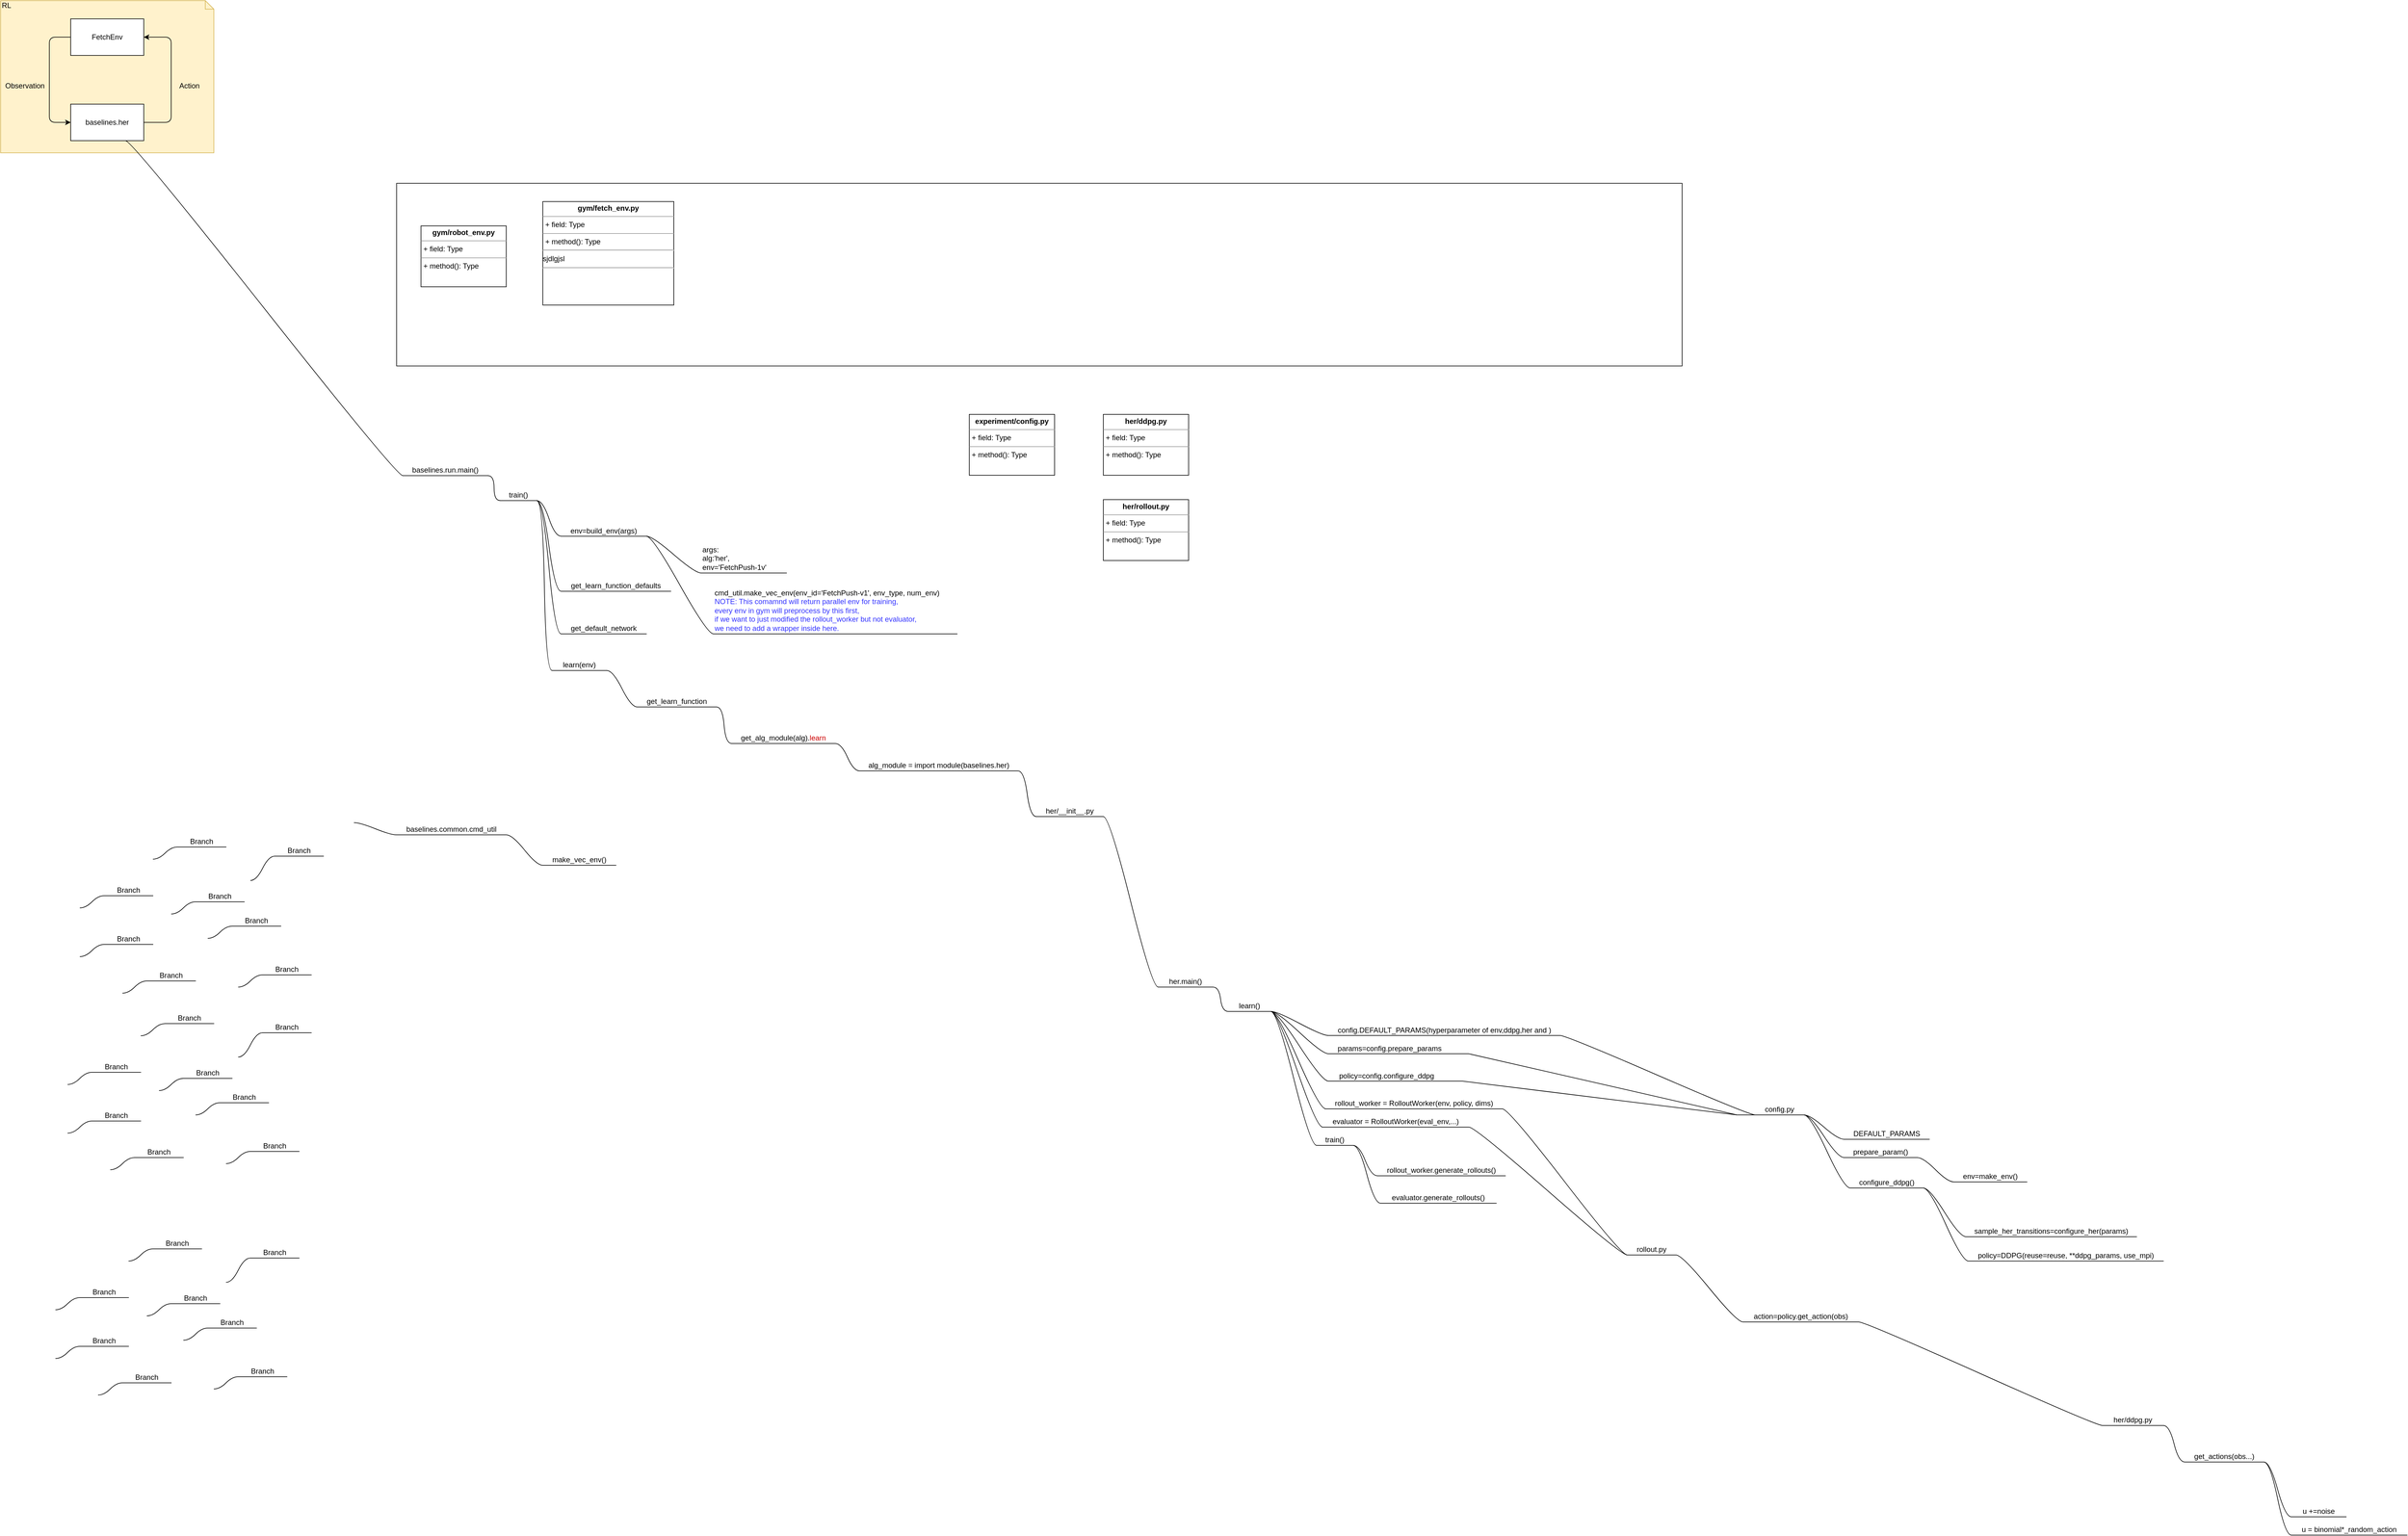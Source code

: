 <mxfile version="11.2.4" type="github" pages="2"><diagram name="Page-1" id="5f0bae14-7c28-e335-631c-24af17079c00"><mxGraphModel dx="1673" dy="916" grid="1" gridSize="10" guides="1" tooltips="1" connect="1" arrows="1" fold="1" page="1" pageScale="1" pageWidth="1100" pageHeight="850" background="#ffffff" math="0" shadow="0"><root><mxCell id="0"/><mxCell id="1" parent="0"/><mxCell id="o8G2DxJrOwmcKDqO7mxw-1" value="RL" style="shape=note;whiteSpace=wrap;html=1;size=14;verticalAlign=top;align=left;spacingTop=-6;fillColor=#fff2cc;strokeColor=#d6b656;" parent="1" vertex="1"><mxGeometry x="20" y="20" width="350" height="250" as="geometry"/></mxCell><mxCell id="o8G2DxJrOwmcKDqO7mxw-2" value="FetchEnv" style="rounded=0;whiteSpace=wrap;html=1;" parent="1" vertex="1"><mxGeometry x="135" y="50" width="120" height="60" as="geometry"/></mxCell><mxCell id="o8G2DxJrOwmcKDqO7mxw-3" value="baselines.her" style="rounded=0;whiteSpace=wrap;html=1;" parent="1" vertex="1"><mxGeometry x="135" y="190" width="120" height="60" as="geometry"/></mxCell><mxCell id="o8G2DxJrOwmcKDqO7mxw-8" value="" style="edgeStyle=elbowEdgeStyle;elbow=vertical;endArrow=classic;html=1;entryX=0;entryY=0.5;entryDx=0;entryDy=0;exitX=0;exitY=0.5;exitDx=0;exitDy=0;" parent="1" source="o8G2DxJrOwmcKDqO7mxw-2" target="o8G2DxJrOwmcKDqO7mxw-3" edge="1"><mxGeometry width="50" height="50" relative="1" as="geometry"><mxPoint x="20" y="370" as="sourcePoint"/><mxPoint x="70" y="320" as="targetPoint"/><Array as="points"><mxPoint x="100" y="150"/></Array></mxGeometry></mxCell><mxCell id="o8G2DxJrOwmcKDqO7mxw-11" value="" style="edgeStyle=elbowEdgeStyle;elbow=vertical;endArrow=classic;html=1;entryX=1;entryY=0.5;entryDx=0;entryDy=0;exitX=1;exitY=0.5;exitDx=0;exitDy=0;" parent="1" source="o8G2DxJrOwmcKDqO7mxw-3" target="o8G2DxJrOwmcKDqO7mxw-2" edge="1"><mxGeometry width="50" height="50" relative="1" as="geometry"><mxPoint x="20" y="370" as="sourcePoint"/><mxPoint x="70" y="320" as="targetPoint"/><Array as="points"><mxPoint x="300" y="150"/></Array></mxGeometry></mxCell><mxCell id="o8G2DxJrOwmcKDqO7mxw-13" value="Observation" style="text;html=1;strokeColor=none;fillColor=none;align=center;verticalAlign=middle;whiteSpace=wrap;rounded=0;" parent="1" vertex="1"><mxGeometry x="40" y="150" width="40" height="20" as="geometry"/></mxCell><mxCell id="o8G2DxJrOwmcKDqO7mxw-14" value="Action" style="text;html=1;strokeColor=none;fillColor=none;align=center;verticalAlign=middle;whiteSpace=wrap;rounded=0;" parent="1" vertex="1"><mxGeometry x="310" y="150" width="40" height="20" as="geometry"/></mxCell><mxCell id="KCClRSggGxn2PrASkZc7-3" value="" style="rounded=0;whiteSpace=wrap;html=1;" parent="1" vertex="1"><mxGeometry x="670" y="320" width="2110" height="300" as="geometry"/></mxCell><mxCell id="o8G2DxJrOwmcKDqO7mxw-16" value="&lt;p style=&quot;margin: 0px ; margin-top: 4px ; text-align: center&quot;&gt;&lt;b&gt;gym/robot_env.py&lt;/b&gt;&lt;/p&gt;&lt;hr size=&quot;1&quot;&gt;&lt;p style=&quot;margin: 0px ; margin-left: 4px&quot;&gt;+ field: Type&lt;/p&gt;&lt;hr size=&quot;1&quot;&gt;&lt;p style=&quot;margin: 0px ; margin-left: 4px&quot;&gt;+ method(): Type&lt;br&gt;&lt;/p&gt;" style="verticalAlign=top;align=left;overflow=fill;fontSize=12;fontFamily=Helvetica;html=1;" parent="1" vertex="1"><mxGeometry x="710" y="390" width="140" height="100" as="geometry"/></mxCell><mxCell id="o8G2DxJrOwmcKDqO7mxw-17" value="&lt;p style=&quot;margin: 0px ; margin-top: 4px ; text-align: center&quot;&gt;&lt;b&gt;gym/fetch_env.py&lt;/b&gt;&lt;/p&gt;&lt;hr size=&quot;1&quot;&gt;&lt;p style=&quot;margin: 0px ; margin-left: 4px&quot;&gt;+ field: Type&lt;/p&gt;&lt;hr size=&quot;1&quot;&gt;&lt;p style=&quot;margin: 0px ; margin-left: 4px&quot;&gt;+ method(): Type&lt;/p&gt;&lt;hr&gt;sjdlgjsl&lt;hr&gt;" style="verticalAlign=top;align=left;overflow=fill;fontSize=12;fontFamily=Helvetica;html=1;" parent="1" vertex="1"><mxGeometry x="910" y="350" width="215" height="170" as="geometry"/></mxCell><mxCell id="KCClRSggGxn2PrASkZc7-9" value="&lt;p style=&quot;margin: 0px ; margin-top: 4px ; text-align: center&quot;&gt;&lt;b&gt;experiment/config.py&lt;/b&gt;&lt;/p&gt;&lt;hr size=&quot;1&quot;&gt;&lt;p style=&quot;margin: 0px ; margin-left: 4px&quot;&gt;+ field: Type&lt;/p&gt;&lt;hr size=&quot;1&quot;&gt;&lt;p style=&quot;margin: 0px ; margin-left: 4px&quot;&gt;+ method(): Type&lt;br&gt;&lt;/p&gt;" style="verticalAlign=top;align=left;overflow=fill;fontSize=12;fontFamily=Helvetica;html=1;" parent="1" vertex="1"><mxGeometry x="1610" y="699.5" width="140" height="100" as="geometry"/></mxCell><mxCell id="KCClRSggGxn2PrASkZc7-10" value="&lt;p style=&quot;margin: 0px ; margin-top: 4px ; text-align: center&quot;&gt;&lt;b&gt;her/rollout.py&lt;/b&gt;&lt;/p&gt;&lt;hr size=&quot;1&quot;&gt;&lt;p style=&quot;margin: 0px ; margin-left: 4px&quot;&gt;+ field: Type&lt;/p&gt;&lt;hr size=&quot;1&quot;&gt;&lt;p style=&quot;margin: 0px ; margin-left: 4px&quot;&gt;+ method(): Type&lt;br&gt;&lt;/p&gt;" style="verticalAlign=top;align=left;overflow=fill;fontSize=12;fontFamily=Helvetica;html=1;" parent="1" vertex="1"><mxGeometry x="1830" y="839.5" width="140" height="100" as="geometry"/></mxCell><mxCell id="KCClRSggGxn2PrASkZc7-12" value="&lt;p style=&quot;margin: 0px ; margin-top: 4px ; text-align: center&quot;&gt;&lt;b&gt;her/ddpg.py&lt;/b&gt;&lt;/p&gt;&lt;hr size=&quot;1&quot;&gt;&lt;p style=&quot;margin: 0px ; margin-left: 4px&quot;&gt;+ field: Type&lt;/p&gt;&lt;hr size=&quot;1&quot;&gt;&lt;p style=&quot;margin: 0px ; margin-left: 4px&quot;&gt;+ method(): Type&lt;br&gt;&lt;/p&gt;" style="verticalAlign=top;align=left;overflow=fill;fontSize=12;fontFamily=Helvetica;html=1;" parent="1" vertex="1"><mxGeometry x="1830" y="699.5" width="140" height="100" as="geometry"/></mxCell><mxCell id="79jJNqFuz86LAAHqG-b1-1" value="baselines.run.main()" style="whiteSpace=wrap;html=1;shape=partialRectangle;top=0;left=0;bottom=1;right=0;points=[[0,1],[1,1]];strokeColor=#000000;fillColor=none;align=center;verticalAlign=bottom;routingCenterY=0.5;snapToPoint=1;container=1;recursiveResize=0;autosize=1;treeFolding=1;treeMoving=1;" parent="1" vertex="1"><mxGeometry x="680.017" y="780.167" width="140" height="20" as="geometry"/></mxCell><mxCell id="79jJNqFuz86LAAHqG-b1-2" value="" style="edgeStyle=entityRelationEdgeStyle;startArrow=none;endArrow=none;segment=10;curved=1;exitX=0.75;exitY=1;exitDx=0;exitDy=0;" parent="1" source="o8G2DxJrOwmcKDqO7mxw-3" target="79jJNqFuz86LAAHqG-b1-1" edge="1"><mxGeometry relative="1" as="geometry"><mxPoint x="640" y="762" as="sourcePoint"/></mxGeometry></mxCell><mxCell id="79jJNqFuz86LAAHqG-b1-3" value="train()" style="whiteSpace=wrap;html=1;shape=partialRectangle;top=0;left=0;bottom=1;right=0;points=[[0,1],[1,1]];strokeColor=#000000;fillColor=none;align=center;verticalAlign=bottom;routingCenterY=0.5;snapToPoint=1;container=1;recursiveResize=0;autosize=1;treeFolding=1;treeMoving=1;" parent="1" vertex="1"><mxGeometry x="840.017" y="821.167" width="60" height="20" as="geometry"/></mxCell><mxCell id="79jJNqFuz86LAAHqG-b1-4" value="" style="edgeStyle=entityRelationEdgeStyle;startArrow=none;endArrow=none;segment=10;curved=1;exitX=1;exitY=1;exitDx=0;exitDy=0;" parent="1" source="79jJNqFuz86LAAHqG-b1-1" target="79jJNqFuz86LAAHqG-b1-3" edge="1"><mxGeometry relative="1" as="geometry"><mxPoint x="770.017" y="851.333" as="sourcePoint"/></mxGeometry></mxCell><mxCell id="79jJNqFuz86LAAHqG-b1-5" value="env=build_env(args)" style="whiteSpace=wrap;html=1;shape=partialRectangle;top=0;left=0;bottom=1;right=0;points=[[0,1],[1,1]];strokeColor=#000000;fillColor=none;align=center;verticalAlign=bottom;routingCenterY=0.5;snapToPoint=1;container=1;recursiveResize=0;autosize=1;treeFolding=1;treeMoving=1;" parent="1" vertex="1"><mxGeometry x="940.017" y="879.667" width="140" height="20" as="geometry"/></mxCell><mxCell id="79jJNqFuz86LAAHqG-b1-6" value="" style="edgeStyle=entityRelationEdgeStyle;startArrow=none;endArrow=none;segment=10;curved=1;exitX=1;exitY=1;exitDx=0;exitDy=0;" parent="1" source="79jJNqFuz86LAAHqG-b1-3" target="79jJNqFuz86LAAHqG-b1-5" edge="1"><mxGeometry relative="1" as="geometry"><mxPoint x="780.017" y="871.167" as="sourcePoint"/></mxGeometry></mxCell><mxCell id="79jJNqFuz86LAAHqG-b1-7" value="learn(env)" style="whiteSpace=wrap;html=1;shape=partialRectangle;top=0;left=0;bottom=1;right=0;points=[[0,1],[1,1]];strokeColor=#000000;fillColor=none;align=center;verticalAlign=bottom;routingCenterY=0.5;snapToPoint=1;container=1;recursiveResize=0;autosize=1;treeFolding=1;treeMoving=1;" parent="1" vertex="1"><mxGeometry x="925.017" y="1100.167" width="90" height="20" as="geometry"/></mxCell><mxCell id="79jJNqFuz86LAAHqG-b1-8" value="" style="edgeStyle=entityRelationEdgeStyle;startArrow=none;endArrow=none;segment=10;curved=1;exitX=1;exitY=1;exitDx=0;exitDy=0;" parent="1" source="79jJNqFuz86LAAHqG-b1-3" target="79jJNqFuz86LAAHqG-b1-7" edge="1"><mxGeometry relative="1" as="geometry"><mxPoint x="670.017" y="931.167" as="sourcePoint"/></mxGeometry></mxCell><mxCell id="79jJNqFuz86LAAHqG-b1-9" value="get_learn_function" style="whiteSpace=wrap;html=1;shape=partialRectangle;top=0;left=0;bottom=1;right=0;points=[[0,1],[1,1]];strokeColor=#000000;fillColor=none;align=center;verticalAlign=bottom;routingCenterY=0.5;snapToPoint=1;container=1;recursiveResize=0;autosize=1;treeFolding=1;treeMoving=1;" parent="1" vertex="1"><mxGeometry x="1065.017" y="1160" width="130" height="20" as="geometry"/></mxCell><mxCell id="79jJNqFuz86LAAHqG-b1-10" value="" style="edgeStyle=entityRelationEdgeStyle;startArrow=none;endArrow=none;segment=10;curved=1;exitX=1;exitY=1;exitDx=0;exitDy=0;" parent="1" source="79jJNqFuz86LAAHqG-b1-7" target="79jJNqFuz86LAAHqG-b1-9" edge="1"><mxGeometry relative="1" as="geometry"><mxPoint x="585.017" y="929.5" as="sourcePoint"/></mxGeometry></mxCell><mxCell id="79jJNqFuz86LAAHqG-b1-11" value="get_alg_module(alg).&lt;font color=&quot;#cc0000&quot;&gt;learn&lt;/font&gt;" style="whiteSpace=wrap;html=1;shape=partialRectangle;top=0;left=0;bottom=1;right=0;points=[[0,1],[1,1]];strokeColor=#000000;fillColor=none;align=center;verticalAlign=bottom;routingCenterY=0.5;snapToPoint=1;container=1;recursiveResize=0;autosize=1;treeFolding=1;treeMoving=1;" parent="1" vertex="1"><mxGeometry x="1220.017" y="1220" width="170" height="20" as="geometry"/></mxCell><mxCell id="79jJNqFuz86LAAHqG-b1-12" value="" style="edgeStyle=entityRelationEdgeStyle;startArrow=none;endArrow=none;segment=10;curved=1;exitX=1;exitY=1;exitDx=0;exitDy=0;" parent="1" source="79jJNqFuz86LAAHqG-b1-9" target="79jJNqFuz86LAAHqG-b1-11" edge="1"><mxGeometry relative="1" as="geometry"><mxPoint x="545.017" y="989.5" as="sourcePoint"/></mxGeometry></mxCell><mxCell id="79jJNqFuz86LAAHqG-b1-13" value="cmd_util.make_vec_env(env_id='FetchPush-v1', env_type, num_env)&lt;br&gt;&lt;font color=&quot;#3333ff&quot;&gt;NOTE: This comamnd will return parallel env for training, &lt;br&gt;every env in gym will preprocess by this first, &lt;br&gt;if we want to just modified the rollout_worker but not evaluator, &lt;br&gt;we need to add a wrapper inside here.&lt;/font&gt;" style="whiteSpace=wrap;html=1;shape=partialRectangle;top=0;left=0;bottom=1;right=0;points=[[0,1],[1,1]];strokeColor=#000000;fillColor=none;align=left;verticalAlign=bottom;routingCenterY=0.5;snapToPoint=1;container=1;recursiveResize=0;autosize=1;treeFolding=1;treeMoving=1;" parent="1" vertex="1"><mxGeometry x="1190" y="970" width="400" height="90" as="geometry"/></mxCell><mxCell id="79jJNqFuz86LAAHqG-b1-14" value="" style="edgeStyle=entityRelationEdgeStyle;startArrow=none;endArrow=none;segment=10;curved=1;exitX=1;exitY=1;exitDx=0;exitDy=0;" parent="1" source="79jJNqFuz86LAAHqG-b1-5" target="79jJNqFuz86LAAHqG-b1-13" edge="1"><mxGeometry relative="1" as="geometry"><mxPoint x="505.017" y="1049.5" as="sourcePoint"/></mxGeometry></mxCell><mxCell id="79jJNqFuz86LAAHqG-b1-15" value="alg_module = import module(baselines.her)" style="whiteSpace=wrap;html=1;shape=partialRectangle;top=0;left=0;bottom=1;right=0;points=[[0,1],[1,1]];strokeColor=#000000;fillColor=none;align=center;verticalAlign=bottom;routingCenterY=0.5;snapToPoint=1;container=1;recursiveResize=0;autosize=1;treeFolding=1;treeMoving=1;" parent="1" vertex="1"><mxGeometry x="1430.017" y="1265" width="260" height="20" as="geometry"/></mxCell><mxCell id="79jJNqFuz86LAAHqG-b1-16" value="" style="edgeStyle=entityRelationEdgeStyle;startArrow=none;endArrow=none;segment=10;curved=1;exitX=1;exitY=1;exitDx=0;exitDy=0;" parent="1" source="79jJNqFuz86LAAHqG-b1-11" target="79jJNqFuz86LAAHqG-b1-15" edge="1"><mxGeometry relative="1" as="geometry"><mxPoint x="625.017" y="979.5" as="sourcePoint"/></mxGeometry></mxCell><mxCell id="79jJNqFuz86LAAHqG-b1-75" style="edgeStyle=entityRelationEdgeStyle;rounded=0;orthogonalLoop=1;jettySize=auto;html=1;exitX=1;exitY=1;exitDx=0;exitDy=0;entryX=0;entryY=1;entryDx=0;entryDy=0;endArrow=none;endFill=0;" parent="1" source="79jJNqFuz86LAAHqG-b1-44" target="79jJNqFuz86LAAHqG-b1-73" edge="1"><mxGeometry relative="1" as="geometry"/></mxCell><mxCell id="79jJNqFuz86LAAHqG-b1-44" value="params=config.prepare_params" style="whiteSpace=wrap;html=1;shape=partialRectangle;top=0;left=0;bottom=1;right=0;points=[[0,1],[1,1]];strokeColor=#000000;fillColor=none;align=center;verticalAlign=bottom;routingCenterY=0.5;snapToPoint=1;container=1;recursiveResize=0;autosize=1;treeFolding=1;treeMoving=1;" parent="1" vertex="1"><mxGeometry x="2199.5" y="1729.5" width="200" height="20" as="geometry"/></mxCell><mxCell id="79jJNqFuz86LAAHqG-b1-45" value="" style="edgeStyle=entityRelationEdgeStyle;startArrow=none;endArrow=none;segment=10;curved=1;exitX=1;exitY=1;exitDx=0;exitDy=0;" parent="1" source="79jJNqFuz86LAAHqG-b1-56" target="79jJNqFuz86LAAHqG-b1-44" edge="1"><mxGeometry relative="1" as="geometry"><mxPoint x="1990" y="1790" as="sourcePoint"/></mxGeometry></mxCell><mxCell id="79jJNqFuz86LAAHqG-b1-46" value="evaluator.generate_rollouts()" style="whiteSpace=wrap;html=1;shape=partialRectangle;top=0;left=0;bottom=1;right=0;points=[[0,1],[1,1]];strokeColor=#000000;fillColor=none;align=center;verticalAlign=bottom;routingCenterY=0.5;snapToPoint=1;container=1;recursiveResize=0;autosize=1;treeFolding=1;treeMoving=1;" parent="1" vertex="1"><mxGeometry x="2285" y="1975" width="190" height="20" as="geometry"/></mxCell><mxCell id="79jJNqFuz86LAAHqG-b1-47" value="" style="edgeStyle=entityRelationEdgeStyle;startArrow=none;endArrow=none;segment=10;curved=1;exitX=1;exitY=1;exitDx=0;exitDy=0;" parent="1" source="79jJNqFuz86LAAHqG-b1-50" target="79jJNqFuz86LAAHqG-b1-46" edge="1"><mxGeometry relative="1" as="geometry"><mxPoint x="2000" y="1890" as="sourcePoint"/></mxGeometry></mxCell><mxCell id="79jJNqFuz86LAAHqG-b1-48" value="rollout_worker.generate_rollouts()" style="whiteSpace=wrap;html=1;shape=partialRectangle;top=0;left=0;bottom=1;right=0;points=[[0,1],[1,1]];strokeColor=#000000;fillColor=none;align=center;verticalAlign=bottom;routingCenterY=0.5;snapToPoint=1;container=1;recursiveResize=0;autosize=1;treeFolding=1;treeMoving=1;" parent="1" vertex="1"><mxGeometry x="2280" y="1930" width="210" height="20" as="geometry"/></mxCell><mxCell id="79jJNqFuz86LAAHqG-b1-49" value="" style="edgeStyle=entityRelationEdgeStyle;startArrow=none;endArrow=none;segment=10;curved=1;exitX=1;exitY=1;exitDx=0;exitDy=0;" parent="1" source="79jJNqFuz86LAAHqG-b1-50" target="79jJNqFuz86LAAHqG-b1-48" edge="1"><mxGeometry relative="1" as="geometry"><mxPoint x="2020" y="1865" as="sourcePoint"/></mxGeometry></mxCell><mxCell id="79jJNqFuz86LAAHqG-b1-50" value="train()" style="whiteSpace=wrap;html=1;shape=partialRectangle;top=0;left=0;bottom=1;right=0;points=[[0,1],[1,1]];strokeColor=#000000;fillColor=none;align=center;verticalAlign=bottom;routingCenterY=0.5;snapToPoint=1;container=1;recursiveResize=0;autosize=1;treeFolding=1;treeMoving=1;" parent="1" vertex="1"><mxGeometry x="2180" y="1880" width="60" height="20" as="geometry"/></mxCell><mxCell id="79jJNqFuz86LAAHqG-b1-51" value="" style="edgeStyle=entityRelationEdgeStyle;startArrow=none;endArrow=none;segment=10;curved=1;exitX=1;exitY=1;exitDx=0;exitDy=0;" parent="1" source="79jJNqFuz86LAAHqG-b1-56" target="79jJNqFuz86LAAHqG-b1-50" edge="1"><mxGeometry relative="1" as="geometry"><mxPoint x="2020" y="1820" as="sourcePoint"/></mxGeometry></mxCell><mxCell id="79jJNqFuz86LAAHqG-b1-52" value="evaluator = RolloutWorker(eval_env,...)" style="whiteSpace=wrap;html=1;shape=partialRectangle;top=0;left=0;bottom=1;right=0;points=[[0,1],[1,1]];strokeColor=#000000;fillColor=none;align=center;verticalAlign=bottom;routingCenterY=0.5;snapToPoint=1;container=1;recursiveResize=0;autosize=1;treeFolding=1;treeMoving=1;" parent="1" vertex="1"><mxGeometry x="2190" y="1850" width="240" height="20" as="geometry"/></mxCell><mxCell id="79jJNqFuz86LAAHqG-b1-53" value="" style="edgeStyle=entityRelationEdgeStyle;startArrow=none;endArrow=none;segment=10;curved=1;exitX=1;exitY=1;exitDx=0;exitDy=0;" parent="1" source="79jJNqFuz86LAAHqG-b1-56" target="79jJNqFuz86LAAHqG-b1-52" edge="1"><mxGeometry relative="1" as="geometry"><mxPoint x="2030" y="1830" as="sourcePoint"/></mxGeometry></mxCell><mxCell id="79jJNqFuz86LAAHqG-b1-54" value="rollout_worker = RolloutWorker(env, policy, dims)" style="whiteSpace=wrap;html=1;shape=partialRectangle;top=0;left=0;bottom=1;right=0;points=[[0,1],[1,1]];strokeColor=#000000;fillColor=none;align=center;verticalAlign=bottom;routingCenterY=0.5;snapToPoint=1;container=1;recursiveResize=0;autosize=1;treeFolding=1;treeMoving=1;" parent="1" vertex="1"><mxGeometry x="2195" y="1820" width="290" height="20" as="geometry"/></mxCell><mxCell id="79jJNqFuz86LAAHqG-b1-55" value="" style="edgeStyle=entityRelationEdgeStyle;startArrow=none;endArrow=none;segment=10;curved=1;exitX=1;exitY=1;exitDx=0;exitDy=0;" parent="1" source="79jJNqFuz86LAAHqG-b1-56" target="79jJNqFuz86LAAHqG-b1-54" edge="1"><mxGeometry relative="1" as="geometry"><mxPoint x="2040" y="1840" as="sourcePoint"/></mxGeometry></mxCell><mxCell id="79jJNqFuz86LAAHqG-b1-56" value="learn()" style="whiteSpace=wrap;html=1;shape=partialRectangle;top=0;left=0;bottom=1;right=0;points=[[0,1],[1,1]];strokeColor=#000000;fillColor=none;align=center;verticalAlign=bottom;routingCenterY=0.5;snapToPoint=1;container=1;recursiveResize=0;autosize=1;treeFolding=1;treeMoving=1;" parent="1" vertex="1"><mxGeometry x="2035" y="1660" width="70" height="20" as="geometry"/></mxCell><mxCell id="79jJNqFuz86LAAHqG-b1-57" value="" style="edgeStyle=entityRelationEdgeStyle;startArrow=none;endArrow=none;segment=10;curved=1;exitX=1;exitY=1;exitDx=0;exitDy=0;" parent="1" source="79jJNqFuz86LAAHqG-b1-58" target="79jJNqFuz86LAAHqG-b1-56" edge="1"><mxGeometry relative="1" as="geometry"><mxPoint x="2105" y="1640" as="sourcePoint"/></mxGeometry></mxCell><mxCell id="79jJNqFuz86LAAHqG-b1-58" value="her.main()" style="whiteSpace=wrap;html=1;shape=partialRectangle;top=0;left=0;bottom=1;right=0;points=[[0,1],[1,1]];strokeColor=#000000;fillColor=none;align=center;verticalAlign=bottom;routingCenterY=0.5;snapToPoint=1;container=1;recursiveResize=0;autosize=1;treeFolding=1;treeMoving=1;" parent="1" vertex="1"><mxGeometry x="1920" y="1620" width="90" height="20" as="geometry"/></mxCell><mxCell id="79jJNqFuz86LAAHqG-b1-59" value="" style="edgeStyle=entityRelationEdgeStyle;startArrow=none;endArrow=none;segment=10;curved=1;exitX=1;exitY=1;exitDx=0;exitDy=0;" parent="1" source="79jJNqFuz86LAAHqG-b1-62" target="79jJNqFuz86LAAHqG-b1-58" edge="1"><mxGeometry relative="1" as="geometry"><mxPoint x="1890" y="1622.667" as="sourcePoint"/></mxGeometry></mxCell><mxCell id="79jJNqFuz86LAAHqG-b1-60" value="args:&lt;br&gt;alg:'her',&lt;br&gt;env='FetchPush-1v'" style="whiteSpace=wrap;html=1;shape=partialRectangle;top=0;left=0;bottom=1;right=0;points=[[0,1],[1,1]];strokeColor=#000000;fillColor=none;align=left;verticalAlign=bottom;routingCenterY=0.5;snapToPoint=1;container=1;recursiveResize=0;autosize=1;treeFolding=1;treeMoving=1;" parent="1" vertex="1"><mxGeometry x="1170" y="905" width="140" height="55" as="geometry"/></mxCell><mxCell id="79jJNqFuz86LAAHqG-b1-61" value="" style="edgeStyle=entityRelationEdgeStyle;startArrow=none;endArrow=none;segment=10;curved=1;exitX=1;exitY=1;exitDx=0;exitDy=0;" parent="1" source="79jJNqFuz86LAAHqG-b1-5" target="79jJNqFuz86LAAHqG-b1-60" edge="1"><mxGeometry relative="1" as="geometry"><mxPoint x="1050.207" y="922.276" as="sourcePoint"/></mxGeometry></mxCell><mxCell id="79jJNqFuz86LAAHqG-b1-62" value="her/__init__.py" style="whiteSpace=wrap;html=1;shape=partialRectangle;top=0;left=0;bottom=1;right=0;points=[[0,1],[1,1]];strokeColor=#000000;fillColor=none;align=center;verticalAlign=bottom;routingCenterY=0.5;snapToPoint=1;container=1;recursiveResize=0;autosize=1;treeFolding=1;treeMoving=1;" parent="1" vertex="1"><mxGeometry x="1720" y="1340" width="110" height="20" as="geometry"/></mxCell><mxCell id="79jJNqFuz86LAAHqG-b1-63" value="" style="edgeStyle=entityRelationEdgeStyle;startArrow=none;endArrow=none;segment=10;curved=1;exitX=1;exitY=1;exitDx=0;exitDy=0;" parent="1" source="79jJNqFuz86LAAHqG-b1-15" target="79jJNqFuz86LAAHqG-b1-62" edge="1"><mxGeometry relative="1" as="geometry"><mxPoint x="1680" y="1000" as="sourcePoint"/></mxGeometry></mxCell><mxCell id="79jJNqFuz86LAAHqG-b1-64" value="get_learn_function_defaults" style="whiteSpace=wrap;html=1;shape=partialRectangle;top=0;left=0;bottom=1;right=0;points=[[0,1],[1,1]];strokeColor=#000000;fillColor=none;align=center;verticalAlign=bottom;routingCenterY=0.5;snapToPoint=1;container=1;recursiveResize=0;autosize=1;treeFolding=1;treeMoving=1;" parent="1" vertex="1"><mxGeometry x="940" y="970" width="180" height="20" as="geometry"/></mxCell><mxCell id="79jJNqFuz86LAAHqG-b1-65" value="" style="edgeStyle=entityRelationEdgeStyle;startArrow=none;endArrow=none;segment=10;curved=1;exitX=1;exitY=1;exitDx=0;exitDy=0;" parent="1" source="79jJNqFuz86LAAHqG-b1-3" target="79jJNqFuz86LAAHqG-b1-64" edge="1"><mxGeometry relative="1" as="geometry"><mxPoint x="915" y="841" as="sourcePoint"/></mxGeometry></mxCell><mxCell id="79jJNqFuz86LAAHqG-b1-66" value="get_default_network" style="whiteSpace=wrap;html=1;shape=partialRectangle;top=0;left=0;bottom=1;right=0;points=[[0,1],[1,1]];strokeColor=#000000;fillColor=none;align=center;verticalAlign=bottom;routingCenterY=0.5;snapToPoint=1;container=1;recursiveResize=0;autosize=1;treeFolding=1;treeMoving=1;" parent="1" vertex="1"><mxGeometry x="940" y="1040" width="140" height="20" as="geometry"/></mxCell><mxCell id="79jJNqFuz86LAAHqG-b1-67" value="" style="edgeStyle=entityRelationEdgeStyle;startArrow=none;endArrow=none;segment=10;curved=1;exitX=1;exitY=1;exitDx=0;exitDy=0;" parent="1" source="79jJNqFuz86LAAHqG-b1-3" target="79jJNqFuz86LAAHqG-b1-66" edge="1"><mxGeometry relative="1" as="geometry"><mxPoint x="865" y="1220" as="sourcePoint"/></mxGeometry></mxCell><mxCell id="79jJNqFuz86LAAHqG-b1-68" value="config.DEFAULT_PARAMS(hyperparameter of env,ddpg,her and )" style="whiteSpace=wrap;html=1;shape=partialRectangle;top=0;left=0;bottom=1;right=0;points=[[0,1],[1,1]];strokeColor=#000000;fillColor=none;align=center;verticalAlign=bottom;routingCenterY=0.5;snapToPoint=1;container=1;recursiveResize=0;autosize=1;treeFolding=1;treeMoving=1;" parent="1" vertex="1"><mxGeometry x="2199.5" y="1699.5" width="380" height="20" as="geometry"/></mxCell><mxCell id="79jJNqFuz86LAAHqG-b1-69" value="" style="edgeStyle=entityRelationEdgeStyle;startArrow=none;endArrow=none;segment=10;curved=1;exitX=1;exitY=1;exitDx=0;exitDy=0;" parent="1" source="79jJNqFuz86LAAHqG-b1-56" target="79jJNqFuz86LAAHqG-b1-68" edge="1"><mxGeometry relative="1" as="geometry"><mxPoint x="2120" y="1649.833" as="sourcePoint"/></mxGeometry></mxCell><mxCell id="79jJNqFuz86LAAHqG-b1-73" value="config.py" style="whiteSpace=wrap;html=1;shape=partialRectangle;top=0;left=0;bottom=1;right=0;points=[[0,1],[1,1]];strokeColor=#000000;fillColor=none;align=center;verticalAlign=bottom;routingCenterY=0.5;snapToPoint=1;container=1;recursiveResize=0;autosize=1;treeFolding=1;treeMoving=1;" parent="1" vertex="1"><mxGeometry x="2900" y="1830" width="80" height="20" as="geometry"/></mxCell><mxCell id="79jJNqFuz86LAAHqG-b1-74" value="" style="edgeStyle=entityRelationEdgeStyle;startArrow=none;endArrow=none;segment=10;curved=1;exitX=1;exitY=1;exitDx=0;exitDy=0;" parent="1" source="79jJNqFuz86LAAHqG-b1-68" target="79jJNqFuz86LAAHqG-b1-73" edge="1"><mxGeometry relative="1" as="geometry"><mxPoint x="2749.5" y="1850" as="sourcePoint"/></mxGeometry></mxCell><mxCell id="79jJNqFuz86LAAHqG-b1-76" value="DEFAULT_PARAMS" style="whiteSpace=wrap;html=1;shape=partialRectangle;top=0;left=0;bottom=1;right=0;points=[[0,1],[1,1]];strokeColor=#000000;fillColor=none;align=center;verticalAlign=bottom;routingCenterY=0.5;snapToPoint=1;container=1;recursiveResize=0;autosize=1;treeFolding=1;treeMoving=1;" parent="1" vertex="1"><mxGeometry x="3045.882" y="1870" width="140" height="20" as="geometry"/></mxCell><mxCell id="79jJNqFuz86LAAHqG-b1-77" value="" style="edgeStyle=entityRelationEdgeStyle;startArrow=none;endArrow=none;segment=10;curved=1;exitX=1;exitY=1;exitDx=0;exitDy=0;" parent="1" source="79jJNqFuz86LAAHqG-b1-73" target="79jJNqFuz86LAAHqG-b1-76" edge="1"><mxGeometry relative="1" as="geometry"><mxPoint x="3015.882" y="1840" as="sourcePoint"/></mxGeometry></mxCell><mxCell id="79jJNqFuz86LAAHqG-b1-78" value="prepare_param()" style="whiteSpace=wrap;html=1;shape=partialRectangle;top=0;left=0;bottom=1;right=0;points=[[0,1],[1,1]];strokeColor=#000000;fillColor=none;align=center;verticalAlign=bottom;routingCenterY=0.5;snapToPoint=1;container=1;recursiveResize=0;autosize=1;treeFolding=1;treeMoving=1;" parent="1" vertex="1"><mxGeometry x="3045.882" y="1900" width="120" height="20" as="geometry"/></mxCell><mxCell id="79jJNqFuz86LAAHqG-b1-79" value="" style="edgeStyle=entityRelationEdgeStyle;startArrow=none;endArrow=none;segment=10;curved=1;exitX=1;exitY=1;exitDx=0;exitDy=0;" parent="1" source="79jJNqFuz86LAAHqG-b1-73" target="79jJNqFuz86LAAHqG-b1-78" edge="1"><mxGeometry relative="1" as="geometry"><mxPoint x="3005.882" y="1940" as="sourcePoint"/></mxGeometry></mxCell><mxCell id="79jJNqFuz86LAAHqG-b1-80" value="env=make_env()" style="whiteSpace=wrap;html=1;shape=partialRectangle;top=0;left=0;bottom=1;right=0;points=[[0,1],[1,1]];strokeColor=#000000;fillColor=none;align=center;verticalAlign=bottom;routingCenterY=0.5;snapToPoint=1;container=1;recursiveResize=0;autosize=1;treeFolding=1;treeMoving=1;" parent="1" vertex="1"><mxGeometry x="3226" y="1940" width="120" height="20" as="geometry"/></mxCell><mxCell id="79jJNqFuz86LAAHqG-b1-81" value="" style="edgeStyle=entityRelationEdgeStyle;startArrow=none;endArrow=none;segment=10;curved=1;exitX=1;exitY=1;exitDx=0;exitDy=0;" parent="1" source="79jJNqFuz86LAAHqG-b1-78" target="79jJNqFuz86LAAHqG-b1-80" edge="1"><mxGeometry relative="1" as="geometry"><mxPoint x="3186" y="1980" as="sourcePoint"/></mxGeometry></mxCell><mxCell id="79jJNqFuz86LAAHqG-b1-83" value="policy=config.configure_ddpg" style="whiteSpace=wrap;html=1;shape=partialRectangle;top=0;left=0;bottom=1;right=0;points=[[0,1],[1,1]];strokeColor=#000000;fillColor=none;align=center;verticalAlign=bottom;routingCenterY=0.5;snapToPoint=1;container=1;recursiveResize=0;autosize=1;treeFolding=1;treeMoving=1;" parent="1" vertex="1"><mxGeometry x="2199.5" y="1774.5" width="190" height="20" as="geometry"/></mxCell><mxCell id="79jJNqFuz86LAAHqG-b1-84" value="" style="edgeStyle=entityRelationEdgeStyle;startArrow=none;endArrow=none;segment=10;curved=1;exitX=1;exitY=1;exitDx=0;exitDy=0;" parent="1" source="79jJNqFuz86LAAHqG-b1-56" target="79jJNqFuz86LAAHqG-b1-83" edge="1"><mxGeometry relative="1" as="geometry"><mxPoint x="2100.207" y="1639.707" as="sourcePoint"/></mxGeometry></mxCell><mxCell id="79jJNqFuz86LAAHqG-b1-85" style="edgeStyle=entityRelationEdgeStyle;rounded=0;orthogonalLoop=1;jettySize=auto;html=1;exitX=1;exitY=1;exitDx=0;exitDy=0;entryX=0;entryY=1;entryDx=0;entryDy=0;endArrow=none;endFill=0;" parent="1" source="79jJNqFuz86LAAHqG-b1-83" target="79jJNqFuz86LAAHqG-b1-73" edge="1"><mxGeometry relative="1" as="geometry"><mxPoint x="2409.69" y="1759.172" as="sourcePoint"/><mxPoint x="2909.69" y="1859.862" as="targetPoint"/></mxGeometry></mxCell><mxCell id="79jJNqFuz86LAAHqG-b1-86" value="configure_ddpg()" style="whiteSpace=wrap;html=1;shape=partialRectangle;top=0;left=0;bottom=1;right=0;points=[[0,1],[1,1]];strokeColor=#000000;fillColor=none;align=center;verticalAlign=bottom;routingCenterY=0.5;snapToPoint=1;container=1;recursiveResize=0;autosize=1;treeFolding=1;treeMoving=1;" parent="1" vertex="1"><mxGeometry x="3055.882" y="1950" width="120" height="20" as="geometry"/></mxCell><mxCell id="79jJNqFuz86LAAHqG-b1-87" value="" style="edgeStyle=entityRelationEdgeStyle;startArrow=none;endArrow=none;segment=10;curved=1;exitX=1;exitY=1;exitDx=0;exitDy=0;" parent="1" source="79jJNqFuz86LAAHqG-b1-73" target="79jJNqFuz86LAAHqG-b1-86" edge="1"><mxGeometry relative="1" as="geometry"><mxPoint x="2970" y="1899.833" as="sourcePoint"/></mxGeometry></mxCell><mxCell id="79jJNqFuz86LAAHqG-b1-88" value="sample_her_transitions=configure_her(params)" style="whiteSpace=wrap;html=1;shape=partialRectangle;top=0;left=0;bottom=1;right=0;points=[[0,1],[1,1]];strokeColor=#000000;fillColor=none;align=center;verticalAlign=bottom;routingCenterY=0.5;snapToPoint=1;container=1;recursiveResize=0;autosize=1;treeFolding=1;treeMoving=1;" parent="1" vertex="1"><mxGeometry x="3246" y="2030" width="280" height="20" as="geometry"/></mxCell><mxCell id="79jJNqFuz86LAAHqG-b1-89" value="" style="edgeStyle=entityRelationEdgeStyle;startArrow=none;endArrow=none;segment=10;curved=1;exitX=1;exitY=1;exitDx=0;exitDy=0;" parent="1" source="79jJNqFuz86LAAHqG-b1-86" target="79jJNqFuz86LAAHqG-b1-88" edge="1"><mxGeometry relative="1" as="geometry"><mxPoint x="3185.833" y="2009.833" as="sourcePoint"/></mxGeometry></mxCell><mxCell id="79jJNqFuz86LAAHqG-b1-90" value="policy=DDPG(reuse=reuse, **ddpg_params, use_mpi)" style="whiteSpace=wrap;html=1;shape=partialRectangle;top=0;left=0;bottom=1;right=0;points=[[0,1],[1,1]];strokeColor=#000000;fillColor=none;align=center;verticalAlign=bottom;routingCenterY=0.5;snapToPoint=1;container=1;recursiveResize=0;autosize=1;treeFolding=1;treeMoving=1;" parent="1" vertex="1"><mxGeometry x="3250" y="2070" width="320" height="20" as="geometry"/></mxCell><mxCell id="79jJNqFuz86LAAHqG-b1-91" value="" style="edgeStyle=entityRelationEdgeStyle;startArrow=none;endArrow=none;segment=10;curved=1;exitX=1;exitY=1;exitDx=0;exitDy=0;" parent="1" source="79jJNqFuz86LAAHqG-b1-86" target="79jJNqFuz86LAAHqG-b1-90" edge="1"><mxGeometry relative="1" as="geometry"><mxPoint x="3179.857" y="2009.905" as="sourcePoint"/></mxGeometry></mxCell><mxCell id="79jJNqFuz86LAAHqG-b1-96" value="get_actions(obs...)" style="whiteSpace=wrap;html=1;shape=partialRectangle;top=0;left=0;bottom=1;right=0;points=[[0,1],[1,1]];strokeColor=#000000;fillColor=none;align=center;verticalAlign=bottom;routingCenterY=0.5;snapToPoint=1;container=1;recursiveResize=0;autosize=1;treeFolding=1;treeMoving=1;" parent="1" vertex="1"><mxGeometry x="3605" y="2400" width="130" height="20" as="geometry"/></mxCell><mxCell id="79jJNqFuz86LAAHqG-b1-97" value="" style="edgeStyle=entityRelationEdgeStyle;startArrow=none;endArrow=none;segment=10;curved=1;exitX=1;exitY=1;exitDx=0;exitDy=0;" parent="1" source="79jJNqFuz86LAAHqG-b1-106" target="79jJNqFuz86LAAHqG-b1-96" edge="1"><mxGeometry relative="1" as="geometry"><mxPoint x="3627.571" y="2430.214" as="sourcePoint"/></mxGeometry></mxCell><mxCell id="79jJNqFuz86LAAHqG-b1-99" value="u +=noise" style="whiteSpace=wrap;html=1;shape=partialRectangle;top=0;left=0;bottom=1;right=0;points=[[0,1],[1,1]];strokeColor=#000000;fillColor=none;align=center;verticalAlign=bottom;routingCenterY=0.5;snapToPoint=1;container=1;recursiveResize=0;autosize=1;treeFolding=1;treeMoving=1;" parent="1" vertex="1"><mxGeometry x="3780" y="2490" width="90" height="20" as="geometry"/></mxCell><mxCell id="79jJNqFuz86LAAHqG-b1-100" value="" style="edgeStyle=entityRelationEdgeStyle;startArrow=none;endArrow=none;segment=10;curved=1;exitX=1;exitY=1;exitDx=0;exitDy=0;" parent="1" source="79jJNqFuz86LAAHqG-b1-96" target="79jJNqFuz86LAAHqG-b1-99" edge="1"><mxGeometry relative="1" as="geometry"><mxPoint x="4160" y="2290" as="sourcePoint"/></mxGeometry></mxCell><mxCell id="79jJNqFuz86LAAHqG-b1-101" value="rollout.py" style="whiteSpace=wrap;html=1;shape=partialRectangle;top=0;left=0;bottom=1;right=0;points=[[0,1],[1,1]];strokeColor=#000000;fillColor=none;align=center;verticalAlign=bottom;routingCenterY=0.5;snapToPoint=1;container=1;recursiveResize=0;autosize=1;treeFolding=1;treeMoving=1;" parent="1" vertex="1"><mxGeometry x="2690" y="2060" width="80" height="20" as="geometry"/></mxCell><mxCell id="79jJNqFuz86LAAHqG-b1-102" value="" style="edgeStyle=entityRelationEdgeStyle;startArrow=none;endArrow=none;segment=10;curved=1;exitX=1;exitY=1;exitDx=0;exitDy=0;" parent="1" source="79jJNqFuz86LAAHqG-b1-54" target="79jJNqFuz86LAAHqG-b1-101" edge="1"><mxGeometry relative="1" as="geometry"><mxPoint x="2650" y="2100" as="sourcePoint"/></mxGeometry></mxCell><mxCell id="79jJNqFuz86LAAHqG-b1-103" value="" style="edgeStyle=entityRelationEdgeStyle;startArrow=none;endArrow=none;segment=10;curved=1;exitX=1;exitY=1;exitDx=0;exitDy=0;entryX=0;entryY=1;entryDx=0;entryDy=0;" parent="1" source="79jJNqFuz86LAAHqG-b1-52" target="79jJNqFuz86LAAHqG-b1-101" edge="1"><mxGeometry relative="1" as="geometry"><mxPoint x="2495.207" y="1850.207" as="sourcePoint"/><mxPoint x="2700.034" y="2090.207" as="targetPoint"/></mxGeometry></mxCell><mxCell id="79jJNqFuz86LAAHqG-b1-104" value="action=policy.get_action(obs)" style="whiteSpace=wrap;html=1;shape=partialRectangle;top=0;left=0;bottom=1;right=0;points=[[0,1],[1,1]];strokeColor=#000000;fillColor=none;align=center;verticalAlign=bottom;routingCenterY=0.5;snapToPoint=1;container=1;recursiveResize=0;autosize=1;treeFolding=1;treeMoving=1;" parent="1" vertex="1"><mxGeometry x="2880" y="2170" width="190" height="20" as="geometry"/></mxCell><mxCell id="79jJNqFuz86LAAHqG-b1-105" value="" style="edgeStyle=entityRelationEdgeStyle;startArrow=none;endArrow=none;segment=10;curved=1;exitX=1;exitY=1;exitDx=0;exitDy=0;" parent="1" source="79jJNqFuz86LAAHqG-b1-101" target="79jJNqFuz86LAAHqG-b1-104" edge="1"><mxGeometry relative="1" as="geometry"><mxPoint x="2840" y="2210" as="sourcePoint"/></mxGeometry></mxCell><mxCell id="79jJNqFuz86LAAHqG-b1-106" value="her/ddpg.py" style="whiteSpace=wrap;html=1;shape=partialRectangle;top=0;left=0;bottom=1;right=0;points=[[0,1],[1,1]];strokeColor=#000000;fillColor=none;align=center;verticalAlign=bottom;routingCenterY=0.5;snapToPoint=1;container=1;recursiveResize=0;autosize=1;treeFolding=1;treeMoving=1;" parent="1" vertex="1"><mxGeometry x="3470" y="2340" width="100" height="20" as="geometry"/></mxCell><mxCell id="79jJNqFuz86LAAHqG-b1-107" value="" style="edgeStyle=entityRelationEdgeStyle;startArrow=none;endArrow=none;segment=10;curved=1;exitX=1;exitY=1;exitDx=0;exitDy=0;" parent="1" source="79jJNqFuz86LAAHqG-b1-104" target="79jJNqFuz86LAAHqG-b1-106" edge="1"><mxGeometry relative="1" as="geometry"><mxPoint x="3080" y="2240" as="sourcePoint"/></mxGeometry></mxCell><mxCell id="79jJNqFuz86LAAHqG-b1-109" value="u = binomial*_random_action" style="whiteSpace=wrap;html=1;shape=partialRectangle;top=0;left=0;bottom=1;right=0;points=[[0,1],[1,1]];strokeColor=#000000;fillColor=none;align=center;verticalAlign=bottom;routingCenterY=0.5;snapToPoint=1;container=1;recursiveResize=0;autosize=1;treeFolding=1;treeMoving=1;" parent="1" vertex="1"><mxGeometry x="3780" y="2520" width="190" height="20" as="geometry"/></mxCell><mxCell id="79jJNqFuz86LAAHqG-b1-110" value="" style="edgeStyle=entityRelationEdgeStyle;startArrow=none;endArrow=none;segment=10;curved=1;exitX=1;exitY=1;exitDx=0;exitDy=0;" parent="1" source="79jJNqFuz86LAAHqG-b1-96" target="79jJNqFuz86LAAHqG-b1-109" edge="1"><mxGeometry relative="1" as="geometry"><mxPoint x="3734.862" y="2450.207" as="sourcePoint"/></mxGeometry></mxCell><mxCell id="VMrOkf0WPDx51MIPcg2a-1" value="make_vec_env()" style="whiteSpace=wrap;html=1;shape=partialRectangle;top=0;left=0;bottom=1;right=0;points=[[0,1],[1,1]];strokeColor=#000000;fillColor=none;align=center;verticalAlign=bottom;routingCenterY=0.5;snapToPoint=1;container=1;recursiveResize=0;autosize=1;treeFolding=1;treeMoving=1;" vertex="1" parent="1"><mxGeometry x="910" y="1420" width="120" height="20" as="geometry"/></mxCell><mxCell id="VMrOkf0WPDx51MIPcg2a-2" value="" style="edgeStyle=entityRelationEdgeStyle;startArrow=none;endArrow=none;segment=10;curved=1;exitX=1;exitY=1;exitDx=0;exitDy=0;" edge="1" target="VMrOkf0WPDx51MIPcg2a-1" parent="1" source="VMrOkf0WPDx51MIPcg2a-3"><mxGeometry relative="1" as="geometry"><mxPoint x="980" y="1430" as="sourcePoint"/></mxGeometry></mxCell><mxCell id="VMrOkf0WPDx51MIPcg2a-3" value="baselines.common.cmd_util" style="whiteSpace=wrap;html=1;shape=partialRectangle;top=0;left=0;bottom=1;right=0;points=[[0,1],[1,1]];strokeColor=#000000;fillColor=none;align=center;verticalAlign=bottom;routingCenterY=0.5;snapToPoint=1;container=1;recursiveResize=0;autosize=1;treeFolding=1;treeMoving=1;" vertex="1" parent="1"><mxGeometry x="670" y="1370" width="180" height="20" as="geometry"/></mxCell><mxCell id="VMrOkf0WPDx51MIPcg2a-4" value="" style="edgeStyle=entityRelationEdgeStyle;startArrow=none;endArrow=none;segment=10;curved=1;" edge="1" parent="1" target="VMrOkf0WPDx51MIPcg2a-3"><mxGeometry relative="1" as="geometry"><mxPoint x="600" y="1370" as="sourcePoint"/></mxGeometry></mxCell><mxCell id="VMrOkf0WPDx51MIPcg2a-5" value="Branch" style="whiteSpace=wrap;html=1;shape=partialRectangle;top=0;left=0;bottom=1;right=0;points=[[0,1],[1,1]];strokeColor=#000000;fillColor=none;align=center;verticalAlign=bottom;routingCenterY=0.5;snapToPoint=1;container=1;recursiveResize=0;autosize=1;treeFolding=1;treeMoving=1;" vertex="1" parent="1"><mxGeometry x="340" y="1480" width="80" height="20" as="geometry"/></mxCell><mxCell id="VMrOkf0WPDx51MIPcg2a-6" value="" style="edgeStyle=entityRelationEdgeStyle;startArrow=none;endArrow=none;segment=10;curved=1;" edge="1" parent="1" target="VMrOkf0WPDx51MIPcg2a-5"><mxGeometry relative="1" as="geometry"><mxPoint x="300" y="1520" as="sourcePoint"/></mxGeometry></mxCell><mxCell id="VMrOkf0WPDx51MIPcg2a-7" value="Branch" style="whiteSpace=wrap;html=1;shape=partialRectangle;top=0;left=0;bottom=1;right=0;points=[[0,1],[1,1]];strokeColor=#000000;fillColor=none;align=center;verticalAlign=bottom;routingCenterY=0.5;snapToPoint=1;container=1;recursiveResize=0;autosize=1;treeFolding=1;treeMoving=1;" vertex="1" parent="1"><mxGeometry x="400" y="1520" width="80" height="20" as="geometry"/></mxCell><mxCell id="VMrOkf0WPDx51MIPcg2a-8" value="" style="edgeStyle=entityRelationEdgeStyle;startArrow=none;endArrow=none;segment=10;curved=1;" edge="1" parent="1" target="VMrOkf0WPDx51MIPcg2a-7"><mxGeometry relative="1" as="geometry"><mxPoint x="360" y="1560" as="sourcePoint"/></mxGeometry></mxCell><mxCell id="VMrOkf0WPDx51MIPcg2a-9" value="Branch" style="whiteSpace=wrap;html=1;shape=partialRectangle;top=0;left=0;bottom=1;right=0;points=[[0,1],[1,1]];strokeColor=#000000;fillColor=none;align=center;verticalAlign=bottom;routingCenterY=0.5;snapToPoint=1;container=1;recursiveResize=0;autosize=1;treeFolding=1;treeMoving=1;" vertex="1" parent="1"><mxGeometry x="470" y="1415" width="80" height="10" as="geometry"/></mxCell><mxCell id="VMrOkf0WPDx51MIPcg2a-10" value="" style="edgeStyle=entityRelationEdgeStyle;startArrow=none;endArrow=none;segment=10;curved=1;" edge="1" parent="1" target="VMrOkf0WPDx51MIPcg2a-9"><mxGeometry relative="1" as="geometry"><mxPoint x="430" y="1465" as="sourcePoint"/></mxGeometry></mxCell><mxCell id="VMrOkf0WPDx51MIPcg2a-11" value="Branch" style="whiteSpace=wrap;html=1;shape=partialRectangle;top=0;left=0;bottom=1;right=0;points=[[0,1],[1,1]];strokeColor=#000000;fillColor=none;align=center;verticalAlign=bottom;routingCenterY=0.5;snapToPoint=1;container=1;recursiveResize=0;autosize=1;treeFolding=1;treeMoving=1;" vertex="1" parent="1"><mxGeometry x="450" y="1600" width="80" height="20" as="geometry"/></mxCell><mxCell id="VMrOkf0WPDx51MIPcg2a-12" value="" style="edgeStyle=entityRelationEdgeStyle;startArrow=none;endArrow=none;segment=10;curved=1;" edge="1" parent="1" target="VMrOkf0WPDx51MIPcg2a-11"><mxGeometry relative="1" as="geometry"><mxPoint x="410" y="1640" as="sourcePoint"/></mxGeometry></mxCell><mxCell id="VMrOkf0WPDx51MIPcg2a-13" value="Branch" style="whiteSpace=wrap;html=1;shape=partialRectangle;top=0;left=0;bottom=1;right=0;points=[[0,1],[1,1]];strokeColor=#000000;fillColor=none;align=center;verticalAlign=bottom;routingCenterY=0.5;snapToPoint=1;container=1;recursiveResize=0;autosize=1;treeFolding=1;treeMoving=1;" vertex="1" parent="1"><mxGeometry x="310" y="1390" width="80" height="20" as="geometry"/></mxCell><mxCell id="VMrOkf0WPDx51MIPcg2a-14" value="" style="edgeStyle=entityRelationEdgeStyle;startArrow=none;endArrow=none;segment=10;curved=1;" edge="1" parent="1" target="VMrOkf0WPDx51MIPcg2a-13"><mxGeometry relative="1" as="geometry"><mxPoint x="270" y="1430" as="sourcePoint"/></mxGeometry></mxCell><mxCell id="VMrOkf0WPDx51MIPcg2a-15" value="Branch" style="whiteSpace=wrap;html=1;shape=partialRectangle;top=0;left=0;bottom=1;right=0;points=[[0,1],[1,1]];strokeColor=#000000;fillColor=none;align=center;verticalAlign=bottom;routingCenterY=0.5;snapToPoint=1;container=1;recursiveResize=0;autosize=1;treeFolding=1;treeMoving=1;" vertex="1" parent="1"><mxGeometry x="190" y="1470" width="80" height="20" as="geometry"/></mxCell><mxCell id="VMrOkf0WPDx51MIPcg2a-16" value="" style="edgeStyle=entityRelationEdgeStyle;startArrow=none;endArrow=none;segment=10;curved=1;" edge="1" parent="1" target="VMrOkf0WPDx51MIPcg2a-15"><mxGeometry relative="1" as="geometry"><mxPoint x="150" y="1510" as="sourcePoint"/></mxGeometry></mxCell><mxCell id="VMrOkf0WPDx51MIPcg2a-17" value="Branch" style="whiteSpace=wrap;html=1;shape=partialRectangle;top=0;left=0;bottom=1;right=0;points=[[0,1],[1,1]];strokeColor=#000000;fillColor=none;align=center;verticalAlign=bottom;routingCenterY=0.5;snapToPoint=1;container=1;recursiveResize=0;autosize=1;treeFolding=1;treeMoving=1;" vertex="1" parent="1"><mxGeometry x="190" y="1550" width="80" height="20" as="geometry"/></mxCell><mxCell id="VMrOkf0WPDx51MIPcg2a-18" value="" style="edgeStyle=entityRelationEdgeStyle;startArrow=none;endArrow=none;segment=10;curved=1;" edge="1" parent="1" target="VMrOkf0WPDx51MIPcg2a-17"><mxGeometry relative="1" as="geometry"><mxPoint x="150" y="1590" as="sourcePoint"/></mxGeometry></mxCell><mxCell id="VMrOkf0WPDx51MIPcg2a-19" value="Branch" style="whiteSpace=wrap;html=1;shape=partialRectangle;top=0;left=0;bottom=1;right=0;points=[[0,1],[1,1]];strokeColor=#000000;fillColor=none;align=center;verticalAlign=bottom;routingCenterY=0.5;snapToPoint=1;container=1;recursiveResize=0;autosize=1;treeFolding=1;treeMoving=1;" vertex="1" parent="1"><mxGeometry x="260" y="1610" width="80" height="20" as="geometry"/></mxCell><mxCell id="VMrOkf0WPDx51MIPcg2a-20" value="" style="edgeStyle=entityRelationEdgeStyle;startArrow=none;endArrow=none;segment=10;curved=1;" edge="1" parent="1" target="VMrOkf0WPDx51MIPcg2a-19"><mxGeometry relative="1" as="geometry"><mxPoint x="220" y="1650" as="sourcePoint"/></mxGeometry></mxCell><mxCell id="VMrOkf0WPDx51MIPcg2a-21" value="Branch" style="whiteSpace=wrap;html=1;shape=partialRectangle;top=0;left=0;bottom=1;right=0;points=[[0,1],[1,1]];strokeColor=#000000;fillColor=none;align=center;verticalAlign=bottom;routingCenterY=0.5;snapToPoint=1;container=1;recursiveResize=0;autosize=1;treeFolding=1;treeMoving=1;" vertex="1" parent="1"><mxGeometry x="320" y="1770" width="80" height="20" as="geometry"/></mxCell><mxCell id="VMrOkf0WPDx51MIPcg2a-22" value="" style="edgeStyle=entityRelationEdgeStyle;startArrow=none;endArrow=none;segment=10;curved=1;" edge="1" parent="1" target="VMrOkf0WPDx51MIPcg2a-21"><mxGeometry relative="1" as="geometry"><mxPoint x="280" y="1810" as="sourcePoint"/></mxGeometry></mxCell><mxCell id="VMrOkf0WPDx51MIPcg2a-23" value="Branch" style="whiteSpace=wrap;html=1;shape=partialRectangle;top=0;left=0;bottom=1;right=0;points=[[0,1],[1,1]];strokeColor=#000000;fillColor=none;align=center;verticalAlign=bottom;routingCenterY=0.5;snapToPoint=1;container=1;recursiveResize=0;autosize=1;treeFolding=1;treeMoving=1;" vertex="1" parent="1"><mxGeometry x="380" y="1810" width="80" height="20" as="geometry"/></mxCell><mxCell id="VMrOkf0WPDx51MIPcg2a-24" value="" style="edgeStyle=entityRelationEdgeStyle;startArrow=none;endArrow=none;segment=10;curved=1;" edge="1" parent="1" target="VMrOkf0WPDx51MIPcg2a-23"><mxGeometry relative="1" as="geometry"><mxPoint x="340" y="1850" as="sourcePoint"/></mxGeometry></mxCell><mxCell id="VMrOkf0WPDx51MIPcg2a-25" value="Branch" style="whiteSpace=wrap;html=1;shape=partialRectangle;top=0;left=0;bottom=1;right=0;points=[[0,1],[1,1]];strokeColor=#000000;fillColor=none;align=center;verticalAlign=bottom;routingCenterY=0.5;snapToPoint=1;container=1;recursiveResize=0;autosize=1;treeFolding=1;treeMoving=1;" vertex="1" parent="1"><mxGeometry x="450" y="1705" width="80" height="10" as="geometry"/></mxCell><mxCell id="VMrOkf0WPDx51MIPcg2a-26" value="" style="edgeStyle=entityRelationEdgeStyle;startArrow=none;endArrow=none;segment=10;curved=1;" edge="1" parent="1" target="VMrOkf0WPDx51MIPcg2a-25"><mxGeometry relative="1" as="geometry"><mxPoint x="410" y="1755" as="sourcePoint"/></mxGeometry></mxCell><mxCell id="VMrOkf0WPDx51MIPcg2a-27" value="Branch" style="whiteSpace=wrap;html=1;shape=partialRectangle;top=0;left=0;bottom=1;right=0;points=[[0,1],[1,1]];strokeColor=#000000;fillColor=none;align=center;verticalAlign=bottom;routingCenterY=0.5;snapToPoint=1;container=1;recursiveResize=0;autosize=1;treeFolding=1;treeMoving=1;" vertex="1" parent="1"><mxGeometry x="430" y="1890" width="80" height="20" as="geometry"/></mxCell><mxCell id="VMrOkf0WPDx51MIPcg2a-28" value="" style="edgeStyle=entityRelationEdgeStyle;startArrow=none;endArrow=none;segment=10;curved=1;" edge="1" parent="1" target="VMrOkf0WPDx51MIPcg2a-27"><mxGeometry relative="1" as="geometry"><mxPoint x="390" y="1930" as="sourcePoint"/></mxGeometry></mxCell><mxCell id="VMrOkf0WPDx51MIPcg2a-29" value="Branch" style="whiteSpace=wrap;html=1;shape=partialRectangle;top=0;left=0;bottom=1;right=0;points=[[0,1],[1,1]];strokeColor=#000000;fillColor=none;align=center;verticalAlign=bottom;routingCenterY=0.5;snapToPoint=1;container=1;recursiveResize=0;autosize=1;treeFolding=1;treeMoving=1;" vertex="1" parent="1"><mxGeometry x="290" y="1680" width="80" height="20" as="geometry"/></mxCell><mxCell id="VMrOkf0WPDx51MIPcg2a-30" value="" style="edgeStyle=entityRelationEdgeStyle;startArrow=none;endArrow=none;segment=10;curved=1;" edge="1" parent="1" target="VMrOkf0WPDx51MIPcg2a-29"><mxGeometry relative="1" as="geometry"><mxPoint x="250" y="1720" as="sourcePoint"/></mxGeometry></mxCell><mxCell id="VMrOkf0WPDx51MIPcg2a-31" value="Branch" style="whiteSpace=wrap;html=1;shape=partialRectangle;top=0;left=0;bottom=1;right=0;points=[[0,1],[1,1]];strokeColor=#000000;fillColor=none;align=center;verticalAlign=bottom;routingCenterY=0.5;snapToPoint=1;container=1;recursiveResize=0;autosize=1;treeFolding=1;treeMoving=1;" vertex="1" parent="1"><mxGeometry x="170" y="1760" width="80" height="20" as="geometry"/></mxCell><mxCell id="VMrOkf0WPDx51MIPcg2a-32" value="" style="edgeStyle=entityRelationEdgeStyle;startArrow=none;endArrow=none;segment=10;curved=1;" edge="1" parent="1" target="VMrOkf0WPDx51MIPcg2a-31"><mxGeometry relative="1" as="geometry"><mxPoint x="130" y="1800" as="sourcePoint"/></mxGeometry></mxCell><mxCell id="VMrOkf0WPDx51MIPcg2a-33" value="Branch" style="whiteSpace=wrap;html=1;shape=partialRectangle;top=0;left=0;bottom=1;right=0;points=[[0,1],[1,1]];strokeColor=#000000;fillColor=none;align=center;verticalAlign=bottom;routingCenterY=0.5;snapToPoint=1;container=1;recursiveResize=0;autosize=1;treeFolding=1;treeMoving=1;" vertex="1" parent="1"><mxGeometry x="170" y="1840" width="80" height="20" as="geometry"/></mxCell><mxCell id="VMrOkf0WPDx51MIPcg2a-34" value="" style="edgeStyle=entityRelationEdgeStyle;startArrow=none;endArrow=none;segment=10;curved=1;" edge="1" parent="1" target="VMrOkf0WPDx51MIPcg2a-33"><mxGeometry relative="1" as="geometry"><mxPoint x="130" y="1880" as="sourcePoint"/></mxGeometry></mxCell><mxCell id="VMrOkf0WPDx51MIPcg2a-35" value="Branch" style="whiteSpace=wrap;html=1;shape=partialRectangle;top=0;left=0;bottom=1;right=0;points=[[0,1],[1,1]];strokeColor=#000000;fillColor=none;align=center;verticalAlign=bottom;routingCenterY=0.5;snapToPoint=1;container=1;recursiveResize=0;autosize=1;treeFolding=1;treeMoving=1;" vertex="1" parent="1"><mxGeometry x="240" y="1900" width="80" height="20" as="geometry"/></mxCell><mxCell id="VMrOkf0WPDx51MIPcg2a-36" value="" style="edgeStyle=entityRelationEdgeStyle;startArrow=none;endArrow=none;segment=10;curved=1;" edge="1" parent="1" target="VMrOkf0WPDx51MIPcg2a-35"><mxGeometry relative="1" as="geometry"><mxPoint x="200" y="1940" as="sourcePoint"/></mxGeometry></mxCell><mxCell id="VMrOkf0WPDx51MIPcg2a-37" value="Branch" style="whiteSpace=wrap;html=1;shape=partialRectangle;top=0;left=0;bottom=1;right=0;points=[[0,1],[1,1]];strokeColor=#000000;fillColor=none;align=center;verticalAlign=bottom;routingCenterY=0.5;snapToPoint=1;container=1;recursiveResize=0;autosize=1;treeFolding=1;treeMoving=1;" vertex="1" parent="1"><mxGeometry x="300" y="2140" width="80" height="20" as="geometry"/></mxCell><mxCell id="VMrOkf0WPDx51MIPcg2a-38" value="" style="edgeStyle=entityRelationEdgeStyle;startArrow=none;endArrow=none;segment=10;curved=1;" edge="1" parent="1" target="VMrOkf0WPDx51MIPcg2a-37"><mxGeometry relative="1" as="geometry"><mxPoint x="260" y="2180" as="sourcePoint"/></mxGeometry></mxCell><mxCell id="VMrOkf0WPDx51MIPcg2a-39" value="Branch" style="whiteSpace=wrap;html=1;shape=partialRectangle;top=0;left=0;bottom=1;right=0;points=[[0,1],[1,1]];strokeColor=#000000;fillColor=none;align=center;verticalAlign=bottom;routingCenterY=0.5;snapToPoint=1;container=1;recursiveResize=0;autosize=1;treeFolding=1;treeMoving=1;" vertex="1" parent="1"><mxGeometry x="360" y="2180" width="80" height="20" as="geometry"/></mxCell><mxCell id="VMrOkf0WPDx51MIPcg2a-40" value="" style="edgeStyle=entityRelationEdgeStyle;startArrow=none;endArrow=none;segment=10;curved=1;" edge="1" parent="1" target="VMrOkf0WPDx51MIPcg2a-39"><mxGeometry relative="1" as="geometry"><mxPoint x="320" y="2220" as="sourcePoint"/></mxGeometry></mxCell><mxCell id="VMrOkf0WPDx51MIPcg2a-41" value="Branch" style="whiteSpace=wrap;html=1;shape=partialRectangle;top=0;left=0;bottom=1;right=0;points=[[0,1],[1,1]];strokeColor=#000000;fillColor=none;align=center;verticalAlign=bottom;routingCenterY=0.5;snapToPoint=1;container=1;recursiveResize=0;autosize=1;treeFolding=1;treeMoving=1;" vertex="1" parent="1"><mxGeometry x="430" y="2075" width="80" height="10" as="geometry"/></mxCell><mxCell id="VMrOkf0WPDx51MIPcg2a-42" value="" style="edgeStyle=entityRelationEdgeStyle;startArrow=none;endArrow=none;segment=10;curved=1;" edge="1" parent="1" target="VMrOkf0WPDx51MIPcg2a-41"><mxGeometry relative="1" as="geometry"><mxPoint x="390" y="2125" as="sourcePoint"/></mxGeometry></mxCell><mxCell id="VMrOkf0WPDx51MIPcg2a-43" value="Branch" style="whiteSpace=wrap;html=1;shape=partialRectangle;top=0;left=0;bottom=1;right=0;points=[[0,1],[1,1]];strokeColor=#000000;fillColor=none;align=center;verticalAlign=bottom;routingCenterY=0.5;snapToPoint=1;container=1;recursiveResize=0;autosize=1;treeFolding=1;treeMoving=1;" vertex="1" parent="1"><mxGeometry x="410" y="2260" width="80" height="20" as="geometry"/></mxCell><mxCell id="VMrOkf0WPDx51MIPcg2a-44" value="" style="edgeStyle=entityRelationEdgeStyle;startArrow=none;endArrow=none;segment=10;curved=1;" edge="1" parent="1" target="VMrOkf0WPDx51MIPcg2a-43"><mxGeometry relative="1" as="geometry"><mxPoint x="370" y="2300" as="sourcePoint"/></mxGeometry></mxCell><mxCell id="VMrOkf0WPDx51MIPcg2a-45" value="Branch" style="whiteSpace=wrap;html=1;shape=partialRectangle;top=0;left=0;bottom=1;right=0;points=[[0,1],[1,1]];strokeColor=#000000;fillColor=none;align=center;verticalAlign=bottom;routingCenterY=0.5;snapToPoint=1;container=1;recursiveResize=0;autosize=1;treeFolding=1;treeMoving=1;" vertex="1" parent="1"><mxGeometry x="270" y="2050" width="80" height="20" as="geometry"/></mxCell><mxCell id="VMrOkf0WPDx51MIPcg2a-46" value="" style="edgeStyle=entityRelationEdgeStyle;startArrow=none;endArrow=none;segment=10;curved=1;" edge="1" parent="1" target="VMrOkf0WPDx51MIPcg2a-45"><mxGeometry relative="1" as="geometry"><mxPoint x="230" y="2090" as="sourcePoint"/></mxGeometry></mxCell><mxCell id="VMrOkf0WPDx51MIPcg2a-47" value="Branch" style="whiteSpace=wrap;html=1;shape=partialRectangle;top=0;left=0;bottom=1;right=0;points=[[0,1],[1,1]];strokeColor=#000000;fillColor=none;align=center;verticalAlign=bottom;routingCenterY=0.5;snapToPoint=1;container=1;recursiveResize=0;autosize=1;treeFolding=1;treeMoving=1;" vertex="1" parent="1"><mxGeometry x="150" y="2130" width="80" height="20" as="geometry"/></mxCell><mxCell id="VMrOkf0WPDx51MIPcg2a-48" value="" style="edgeStyle=entityRelationEdgeStyle;startArrow=none;endArrow=none;segment=10;curved=1;" edge="1" parent="1" target="VMrOkf0WPDx51MIPcg2a-47"><mxGeometry relative="1" as="geometry"><mxPoint x="110" y="2170" as="sourcePoint"/></mxGeometry></mxCell><mxCell id="VMrOkf0WPDx51MIPcg2a-49" value="Branch" style="whiteSpace=wrap;html=1;shape=partialRectangle;top=0;left=0;bottom=1;right=0;points=[[0,1],[1,1]];strokeColor=#000000;fillColor=none;align=center;verticalAlign=bottom;routingCenterY=0.5;snapToPoint=1;container=1;recursiveResize=0;autosize=1;treeFolding=1;treeMoving=1;" vertex="1" parent="1"><mxGeometry x="150" y="2210" width="80" height="20" as="geometry"/></mxCell><mxCell id="VMrOkf0WPDx51MIPcg2a-50" value="" style="edgeStyle=entityRelationEdgeStyle;startArrow=none;endArrow=none;segment=10;curved=1;" edge="1" parent="1" target="VMrOkf0WPDx51MIPcg2a-49"><mxGeometry relative="1" as="geometry"><mxPoint x="110" y="2250" as="sourcePoint"/></mxGeometry></mxCell><mxCell id="VMrOkf0WPDx51MIPcg2a-51" value="Branch" style="whiteSpace=wrap;html=1;shape=partialRectangle;top=0;left=0;bottom=1;right=0;points=[[0,1],[1,1]];strokeColor=#000000;fillColor=none;align=center;verticalAlign=bottom;routingCenterY=0.5;snapToPoint=1;container=1;recursiveResize=0;autosize=1;treeFolding=1;treeMoving=1;" vertex="1" parent="1"><mxGeometry x="220" y="2270" width="80" height="20" as="geometry"/></mxCell><mxCell id="VMrOkf0WPDx51MIPcg2a-52" value="" style="edgeStyle=entityRelationEdgeStyle;startArrow=none;endArrow=none;segment=10;curved=1;" edge="1" parent="1" target="VMrOkf0WPDx51MIPcg2a-51"><mxGeometry relative="1" as="geometry"><mxPoint x="180" y="2310" as="sourcePoint"/></mxGeometry></mxCell></root></mxGraphModel></diagram><diagram id="_BhkeFghuTzOhb48jlOZ" name="draft"><mxGraphModel dx="1185" dy="649" grid="1" gridSize="10" guides="1" tooltips="1" connect="1" arrows="1" fold="1" page="1" pageScale="1" pageWidth="850" pageHeight="1100" math="0" shadow="0"><root><mxCell id="na6fTyp5HJqbeO_O7rfL-0"/><mxCell id="na6fTyp5HJqbeO_O7rfL-1" parent="na6fTyp5HJqbeO_O7rfL-0"/><mxCell id="na6fTyp5HJqbeO_O7rfL-2" value="main()-train()-env=build_env(args)--learn(env,seed,total_timesteps)---get_learn_function()----get_alg_module(alg).learn-----import_module()" style="text;html=1;" vertex="1" parent="na6fTyp5HJqbeO_O7rfL-1"><mxGeometry x="120" y="120" width="760" height="30" as="geometry"/></mxCell><mxCell id="na6fTyp5HJqbeO_O7rfL-3" value="main()" style="whiteSpace=wrap;html=1;shape=partialRectangle;top=0;left=0;bottom=1;right=0;points=[[0,1],[1,1]];strokeColor=#000000;fillColor=none;align=center;verticalAlign=bottom;routingCenterY=0.5;snapToPoint=1;container=1;recursiveResize=0;autosize=1;treeFolding=1;treeMoving=1;" vertex="1" parent="na6fTyp5HJqbeO_O7rfL-1"><mxGeometry x="175" y="281.667" width="70" height="20" as="geometry"/></mxCell><mxCell id="na6fTyp5HJqbeO_O7rfL-4" value="" style="edgeStyle=entityRelationEdgeStyle;startArrow=none;endArrow=none;segment=10;curved=1;" edge="1" target="na6fTyp5HJqbeO_O7rfL-3" parent="na6fTyp5HJqbeO_O7rfL-1"><mxGeometry relative="1" as="geometry"><mxPoint x="145" y="301.667" as="sourcePoint"/></mxGeometry></mxCell><mxCell id="na6fTyp5HJqbeO_O7rfL-6" value="train()" style="whiteSpace=wrap;html=1;shape=partialRectangle;top=0;left=0;bottom=1;right=0;points=[[0,1],[1,1]];strokeColor=#000000;fillColor=none;align=center;verticalAlign=bottom;routingCenterY=0.5;snapToPoint=1;container=1;recursiveResize=0;autosize=1;treeFolding=1;treeMoving=1;" vertex="1" parent="na6fTyp5HJqbeO_O7rfL-1"><mxGeometry x="275" y="301.667" width="60" height="20" as="geometry"/></mxCell><mxCell id="na6fTyp5HJqbeO_O7rfL-7" value="" style="edgeStyle=entityRelationEdgeStyle;startArrow=none;endArrow=none;segment=10;curved=1;exitX=1;exitY=1;exitDx=0;exitDy=0;" edge="1" target="na6fTyp5HJqbeO_O7rfL-6" parent="na6fTyp5HJqbeO_O7rfL-1" source="na6fTyp5HJqbeO_O7rfL-3"><mxGeometry relative="1" as="geometry"><mxPoint x="205" y="331.833" as="sourcePoint"/></mxGeometry></mxCell><mxCell id="I6tmnjMvbKgooeUlO9eO-0" value="env=build_env(args)" style="whiteSpace=wrap;html=1;shape=partialRectangle;top=0;left=0;bottom=1;right=0;points=[[0,1],[1,1]];strokeColor=#000000;fillColor=none;align=center;verticalAlign=bottom;routingCenterY=0.5;snapToPoint=1;container=1;recursiveResize=0;autosize=1;treeFolding=1;treeMoving=1;" vertex="1" parent="na6fTyp5HJqbeO_O7rfL-1"><mxGeometry x="360" y="371.667" width="140" height="20" as="geometry"/></mxCell><mxCell id="I6tmnjMvbKgooeUlO9eO-1" value="" style="edgeStyle=entityRelationEdgeStyle;startArrow=none;endArrow=none;segment=10;curved=1;exitX=1;exitY=1;exitDx=0;exitDy=0;" edge="1" target="I6tmnjMvbKgooeUlO9eO-0" parent="na6fTyp5HJqbeO_O7rfL-1" source="na6fTyp5HJqbeO_O7rfL-6"><mxGeometry relative="1" as="geometry"><mxPoint x="215" y="351.667" as="sourcePoint"/></mxGeometry></mxCell><mxCell id="I6tmnjMvbKgooeUlO9eO-3" value="learn(env)" style="whiteSpace=wrap;html=1;shape=partialRectangle;top=0;left=0;bottom=1;right=0;points=[[0,1],[1,1]];strokeColor=#000000;fillColor=none;align=center;verticalAlign=bottom;routingCenterY=0.5;snapToPoint=1;container=1;recursiveResize=0;autosize=1;treeFolding=1;treeMoving=1;" vertex="1" parent="na6fTyp5HJqbeO_O7rfL-1"><mxGeometry x="385" y="311.667" width="90" height="20" as="geometry"/></mxCell><mxCell id="I6tmnjMvbKgooeUlO9eO-4" value="" style="edgeStyle=entityRelationEdgeStyle;startArrow=none;endArrow=none;segment=10;curved=1;exitX=1;exitY=1;exitDx=0;exitDy=0;" edge="1" target="I6tmnjMvbKgooeUlO9eO-3" parent="na6fTyp5HJqbeO_O7rfL-1" source="na6fTyp5HJqbeO_O7rfL-6"><mxGeometry relative="1" as="geometry"><mxPoint x="105" y="411.667" as="sourcePoint"/></mxGeometry></mxCell><mxCell id="I6tmnjMvbKgooeUlO9eO-5" value="get_learn_function" style="whiteSpace=wrap;html=1;shape=partialRectangle;top=0;left=0;bottom=1;right=0;points=[[0,1],[1,1]];strokeColor=#000000;fillColor=none;align=center;verticalAlign=bottom;routingCenterY=0.5;snapToPoint=1;container=1;recursiveResize=0;autosize=1;treeFolding=1;treeMoving=1;" vertex="1" parent="na6fTyp5HJqbeO_O7rfL-1"><mxGeometry x="500" y="340" width="130" height="20" as="geometry"/></mxCell><mxCell id="I6tmnjMvbKgooeUlO9eO-6" value="" style="edgeStyle=entityRelationEdgeStyle;startArrow=none;endArrow=none;segment=10;curved=1;exitX=1;exitY=1;exitDx=0;exitDy=0;" edge="1" target="I6tmnjMvbKgooeUlO9eO-5" parent="na6fTyp5HJqbeO_O7rfL-1" source="I6tmnjMvbKgooeUlO9eO-3"><mxGeometry relative="1" as="geometry"><mxPoint x="20" y="410" as="sourcePoint"/></mxGeometry></mxCell><mxCell id="I6tmnjMvbKgooeUlO9eO-7" value="get_alg_module(alg).&lt;font color=&quot;#cc0000&quot;&gt;learn&lt;/font&gt;" style="whiteSpace=wrap;html=1;shape=partialRectangle;top=0;left=0;bottom=1;right=0;points=[[0,1],[1,1]];strokeColor=#000000;fillColor=none;align=center;verticalAlign=bottom;routingCenterY=0.5;snapToPoint=1;container=1;recursiveResize=0;autosize=1;treeFolding=1;treeMoving=1;" vertex="1" parent="na6fTyp5HJqbeO_O7rfL-1"><mxGeometry x="660" y="371.5" width="170" height="20" as="geometry"/></mxCell><mxCell id="I6tmnjMvbKgooeUlO9eO-8" value="" style="edgeStyle=entityRelationEdgeStyle;startArrow=none;endArrow=none;segment=10;curved=1;exitX=1;exitY=1;exitDx=0;exitDy=0;" edge="1" target="I6tmnjMvbKgooeUlO9eO-7" parent="na6fTyp5HJqbeO_O7rfL-1" source="I6tmnjMvbKgooeUlO9eO-5"><mxGeometry relative="1" as="geometry"><mxPoint x="-20" y="470" as="sourcePoint"/></mxGeometry></mxCell><mxCell id="I6tmnjMvbKgooeUlO9eO-9" value="cmd_util.make_vec_env()" style="whiteSpace=wrap;html=1;shape=partialRectangle;top=0;left=0;bottom=1;right=0;points=[[0,1],[1,1]];strokeColor=#000000;fillColor=none;align=center;verticalAlign=bottom;routingCenterY=0.5;snapToPoint=1;container=1;recursiveResize=0;autosize=1;treeFolding=1;treeMoving=1;" vertex="1" parent="na6fTyp5HJqbeO_O7rfL-1"><mxGeometry x="535" y="430" width="170" height="20" as="geometry"/></mxCell><mxCell id="I6tmnjMvbKgooeUlO9eO-10" value="" style="edgeStyle=entityRelationEdgeStyle;startArrow=none;endArrow=none;segment=10;curved=1;exitX=1;exitY=1;exitDx=0;exitDy=0;" edge="1" target="I6tmnjMvbKgooeUlO9eO-9" parent="na6fTyp5HJqbeO_O7rfL-1" source="I6tmnjMvbKgooeUlO9eO-0"><mxGeometry relative="1" as="geometry"><mxPoint x="-60" y="530" as="sourcePoint"/></mxGeometry></mxCell><mxCell id="3ZajXIqvQUSiI6r8xYd8-0" value="import module(baselines.her)" style="whiteSpace=wrap;html=1;shape=partialRectangle;top=0;left=0;bottom=1;right=0;points=[[0,1],[1,1]];strokeColor=#000000;fillColor=none;align=center;verticalAlign=bottom;routingCenterY=0.5;snapToPoint=1;container=1;recursiveResize=0;autosize=1;treeFolding=1;treeMoving=1;" vertex="1" parent="na6fTyp5HJqbeO_O7rfL-1"><mxGeometry x="850" y="410" width="190" height="20" as="geometry"/></mxCell><mxCell id="3ZajXIqvQUSiI6r8xYd8-1" value="" style="edgeStyle=entityRelationEdgeStyle;startArrow=none;endArrow=none;segment=10;curved=1;exitX=1;exitY=1;exitDx=0;exitDy=0;" edge="1" target="3ZajXIqvQUSiI6r8xYd8-0" parent="na6fTyp5HJqbeO_O7rfL-1" source="I6tmnjMvbKgooeUlO9eO-7"><mxGeometry relative="1" as="geometry"><mxPoint x="60" y="460" as="sourcePoint"/></mxGeometry></mxCell></root></mxGraphModel></diagram></mxfile>